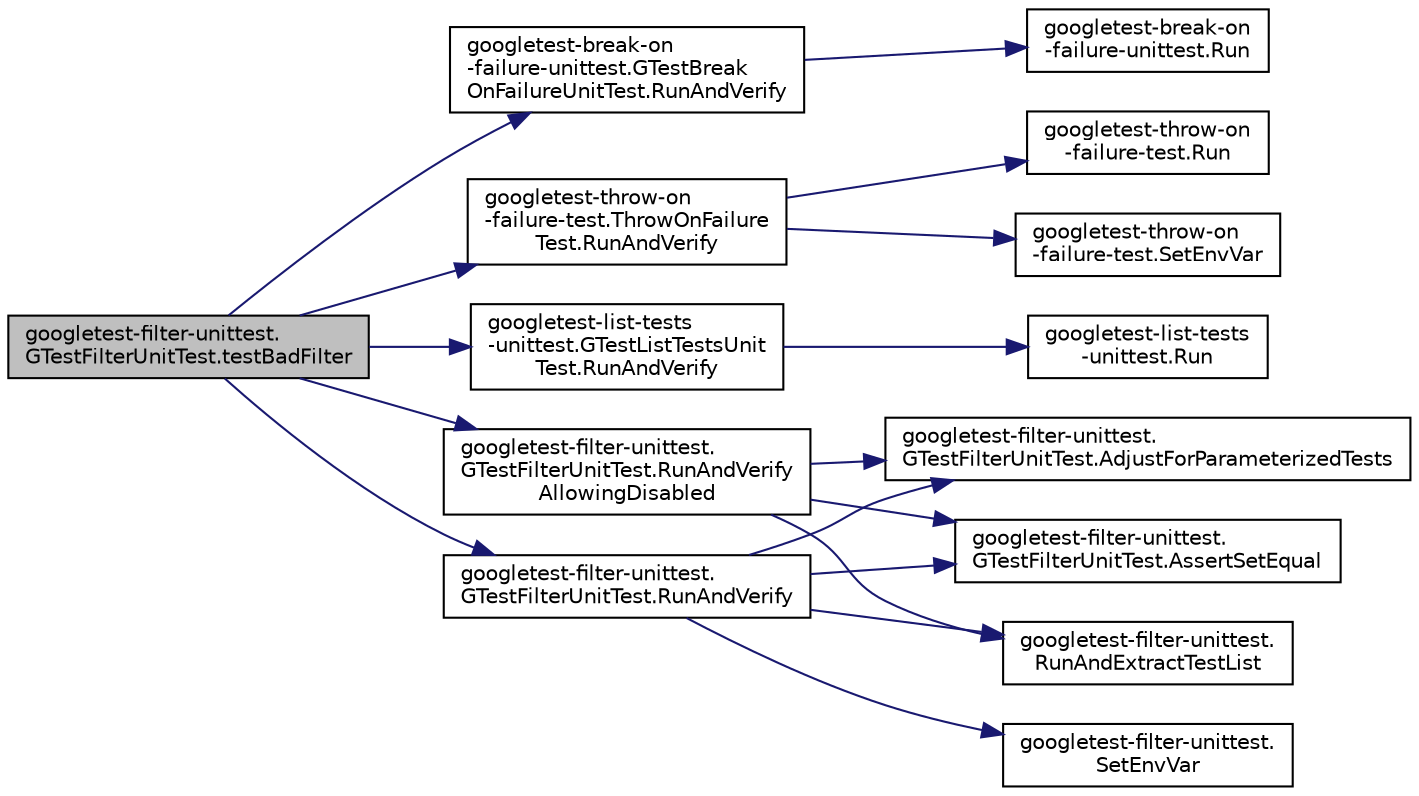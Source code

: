 digraph "googletest-filter-unittest.GTestFilterUnitTest.testBadFilter"
{
 // LATEX_PDF_SIZE
  bgcolor="transparent";
  edge [fontname="Helvetica",fontsize="10",labelfontname="Helvetica",labelfontsize="10"];
  node [fontname="Helvetica",fontsize="10",shape=record];
  rankdir="LR";
  Node1 [label="googletest-filter-unittest.\lGTestFilterUnitTest.testBadFilter",height=0.2,width=0.4,color="black", fillcolor="grey75", style="filled", fontcolor="black",tooltip=" "];
  Node1 -> Node2 [color="midnightblue",fontsize="10",style="solid",fontname="Helvetica"];
  Node2 [label="googletest-break-on\l-failure-unittest.GTestBreak\lOnFailureUnitTest.RunAndVerify",height=0.2,width=0.4,color="black",URL="$classgoogletest-break-on-failure-unittest_1_1GTestBreakOnFailureUnitTest.html#a04676ed51e337fa6be3f99a73a87040d",tooltip=" "];
  Node2 -> Node3 [color="midnightblue",fontsize="10",style="solid",fontname="Helvetica"];
  Node3 [label="googletest-break-on\l-failure-unittest.Run",height=0.2,width=0.4,color="black",URL="$namespacegoogletest-break-on-failure-unittest.html#a1af5bbcd251e90355ddcd17d0e0e6147",tooltip=" "];
  Node1 -> Node4 [color="midnightblue",fontsize="10",style="solid",fontname="Helvetica"];
  Node4 [label="googletest-throw-on\l-failure-test.ThrowOnFailure\lTest.RunAndVerify",height=0.2,width=0.4,color="black",URL="$classgoogletest-throw-on-failure-test_1_1ThrowOnFailureTest.html#ac9966623ba3bbd94be99aef689db43f3",tooltip=" "];
  Node4 -> Node5 [color="midnightblue",fontsize="10",style="solid",fontname="Helvetica"];
  Node5 [label="googletest-throw-on\l-failure-test.Run",height=0.2,width=0.4,color="black",URL="$namespacegoogletest-throw-on-failure-test.html#a937ab7ba6dcd93d71b1997f2bbfe3804",tooltip=" "];
  Node4 -> Node6 [color="midnightblue",fontsize="10",style="solid",fontname="Helvetica"];
  Node6 [label="googletest-throw-on\l-failure-test.SetEnvVar",height=0.2,width=0.4,color="black",URL="$namespacegoogletest-throw-on-failure-test.html#a2e2bb374a68e4ae1db7c359b8005cbcc",tooltip=" "];
  Node1 -> Node7 [color="midnightblue",fontsize="10",style="solid",fontname="Helvetica"];
  Node7 [label="googletest-list-tests\l-unittest.GTestListTestsUnit\lTest.RunAndVerify",height=0.2,width=0.4,color="black",URL="$classgoogletest-list-tests-unittest_1_1GTestListTestsUnitTest.html#a6630e10404717e8edd3df1439fb0d81c",tooltip=" "];
  Node7 -> Node8 [color="midnightblue",fontsize="10",style="solid",fontname="Helvetica"];
  Node8 [label="googletest-list-tests\l-unittest.Run",height=0.2,width=0.4,color="black",URL="$namespacegoogletest-list-tests-unittest.html#a9e03b1bb25b16376b25e53a1927be5da",tooltip=" "];
  Node1 -> Node9 [color="midnightblue",fontsize="10",style="solid",fontname="Helvetica"];
  Node9 [label="googletest-filter-unittest.\lGTestFilterUnitTest.RunAndVerify",height=0.2,width=0.4,color="black",URL="$classgoogletest-filter-unittest_1_1GTestFilterUnitTest.html#af70e720e3178314cb7ffb4268594ef2b",tooltip=" "];
  Node9 -> Node10 [color="midnightblue",fontsize="10",style="solid",fontname="Helvetica"];
  Node10 [label="googletest-filter-unittest.\lGTestFilterUnitTest.AdjustForParameterizedTests",height=0.2,width=0.4,color="black",URL="$classgoogletest-filter-unittest_1_1GTestFilterUnitTest.html#a34dfc0ab056c19a6644fab9880a49c42",tooltip=" "];
  Node9 -> Node11 [color="midnightblue",fontsize="10",style="solid",fontname="Helvetica"];
  Node11 [label="googletest-filter-unittest.\lGTestFilterUnitTest.AssertSetEqual",height=0.2,width=0.4,color="black",URL="$classgoogletest-filter-unittest_1_1GTestFilterUnitTest.html#ace0dfd41efa0dc5c019c1e96e6ce8137",tooltip=" "];
  Node9 -> Node12 [color="midnightblue",fontsize="10",style="solid",fontname="Helvetica"];
  Node12 [label="googletest-filter-unittest.\lRunAndExtractTestList",height=0.2,width=0.4,color="black",URL="$namespacegoogletest-filter-unittest.html#a400558042f3187a396a3dfe020423dfb",tooltip=" "];
  Node9 -> Node13 [color="midnightblue",fontsize="10",style="solid",fontname="Helvetica"];
  Node13 [label="googletest-filter-unittest.\lSetEnvVar",height=0.2,width=0.4,color="black",URL="$namespacegoogletest-filter-unittest.html#a829bf5a2df452c96f0ad7a1f0d47401e",tooltip=" "];
  Node1 -> Node14 [color="midnightblue",fontsize="10",style="solid",fontname="Helvetica"];
  Node14 [label="googletest-filter-unittest.\lGTestFilterUnitTest.RunAndVerify\lAllowingDisabled",height=0.2,width=0.4,color="black",URL="$classgoogletest-filter-unittest_1_1GTestFilterUnitTest.html#ad4202582f4fbc27a7e4ff9e751b1046f",tooltip=" "];
  Node14 -> Node10 [color="midnightblue",fontsize="10",style="solid",fontname="Helvetica"];
  Node14 -> Node11 [color="midnightblue",fontsize="10",style="solid",fontname="Helvetica"];
  Node14 -> Node12 [color="midnightblue",fontsize="10",style="solid",fontname="Helvetica"];
}
